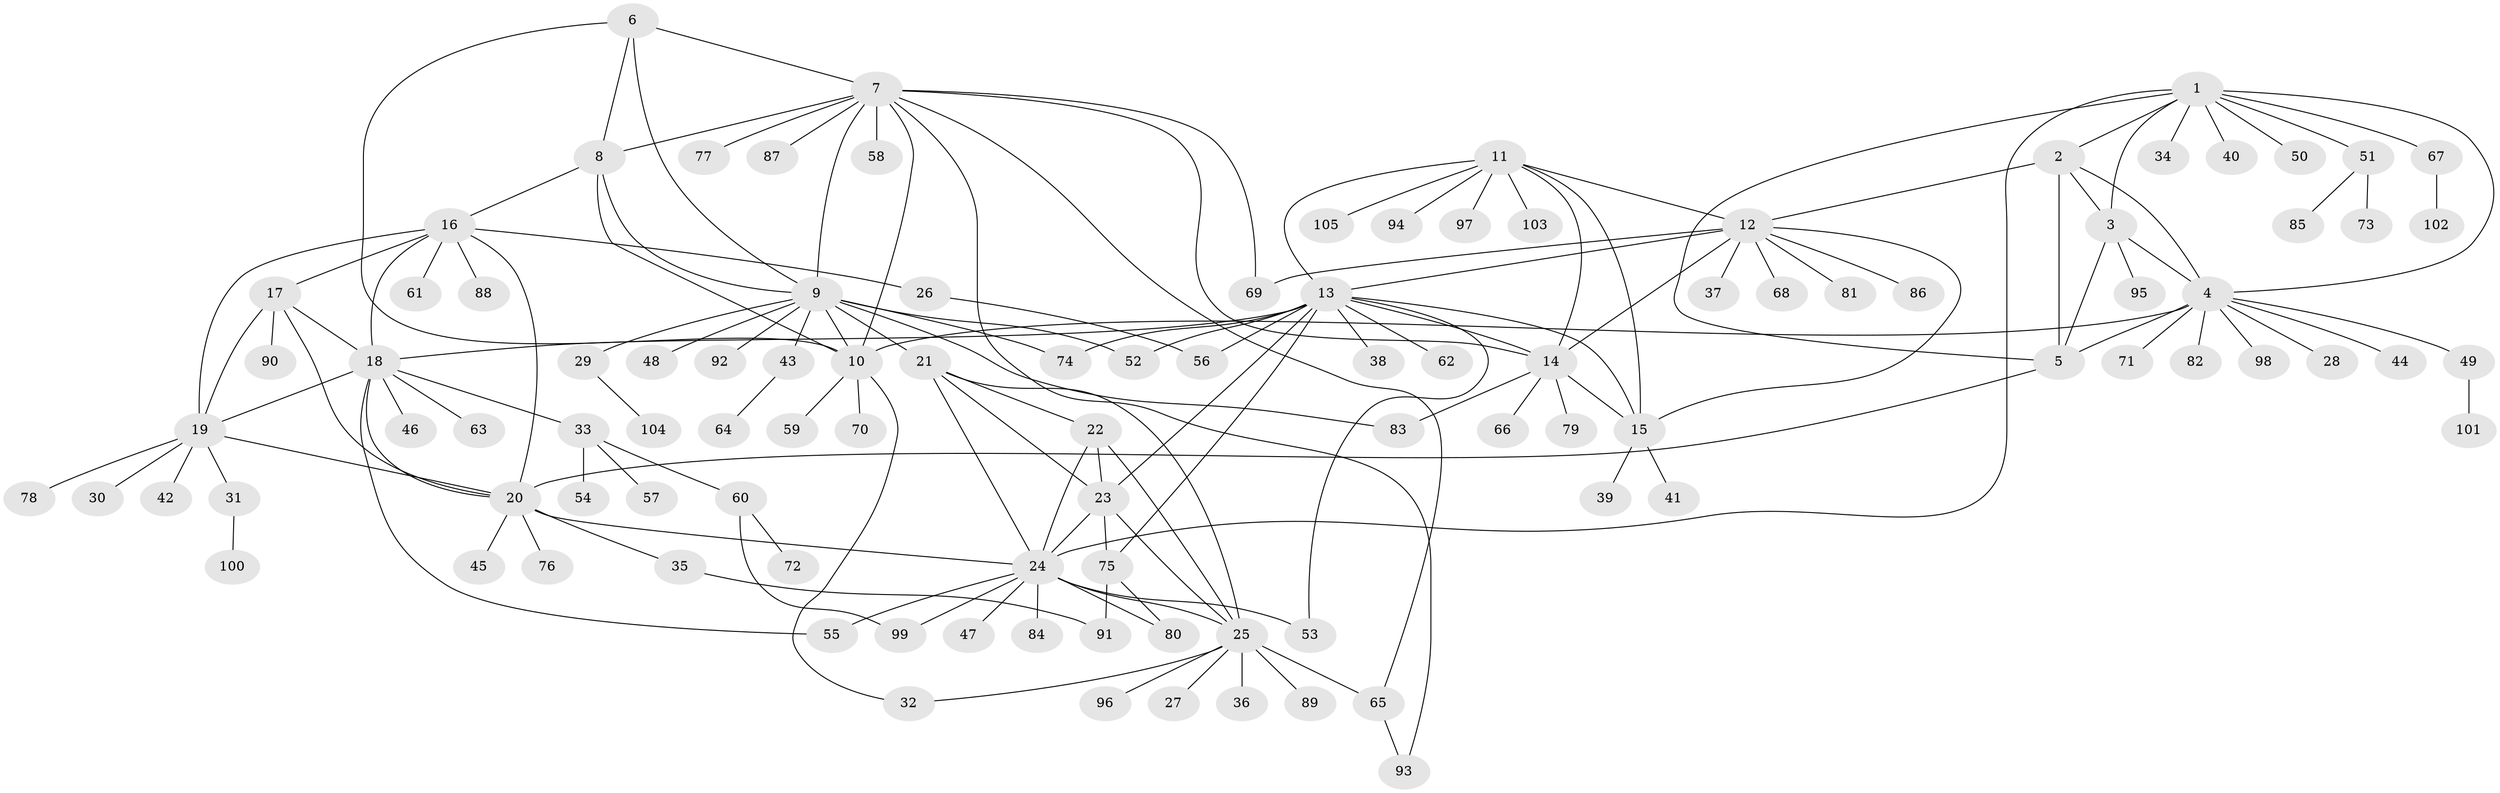 // Generated by graph-tools (version 1.1) at 2025/16/03/09/25 04:16:07]
// undirected, 105 vertices, 154 edges
graph export_dot {
graph [start="1"]
  node [color=gray90,style=filled];
  1;
  2;
  3;
  4;
  5;
  6;
  7;
  8;
  9;
  10;
  11;
  12;
  13;
  14;
  15;
  16;
  17;
  18;
  19;
  20;
  21;
  22;
  23;
  24;
  25;
  26;
  27;
  28;
  29;
  30;
  31;
  32;
  33;
  34;
  35;
  36;
  37;
  38;
  39;
  40;
  41;
  42;
  43;
  44;
  45;
  46;
  47;
  48;
  49;
  50;
  51;
  52;
  53;
  54;
  55;
  56;
  57;
  58;
  59;
  60;
  61;
  62;
  63;
  64;
  65;
  66;
  67;
  68;
  69;
  70;
  71;
  72;
  73;
  74;
  75;
  76;
  77;
  78;
  79;
  80;
  81;
  82;
  83;
  84;
  85;
  86;
  87;
  88;
  89;
  90;
  91;
  92;
  93;
  94;
  95;
  96;
  97;
  98;
  99;
  100;
  101;
  102;
  103;
  104;
  105;
  1 -- 2;
  1 -- 3;
  1 -- 4;
  1 -- 5;
  1 -- 24;
  1 -- 34;
  1 -- 40;
  1 -- 50;
  1 -- 51;
  1 -- 67;
  2 -- 3;
  2 -- 4;
  2 -- 5;
  2 -- 12;
  3 -- 4;
  3 -- 5;
  3 -- 95;
  4 -- 5;
  4 -- 10;
  4 -- 28;
  4 -- 44;
  4 -- 49;
  4 -- 71;
  4 -- 82;
  4 -- 98;
  5 -- 20;
  6 -- 7;
  6 -- 8;
  6 -- 9;
  6 -- 10;
  7 -- 8;
  7 -- 9;
  7 -- 10;
  7 -- 14;
  7 -- 58;
  7 -- 65;
  7 -- 69;
  7 -- 77;
  7 -- 87;
  7 -- 93;
  8 -- 9;
  8 -- 10;
  8 -- 16;
  9 -- 10;
  9 -- 21;
  9 -- 29;
  9 -- 43;
  9 -- 48;
  9 -- 52;
  9 -- 74;
  9 -- 83;
  9 -- 92;
  10 -- 32;
  10 -- 59;
  10 -- 70;
  11 -- 12;
  11 -- 13;
  11 -- 14;
  11 -- 15;
  11 -- 94;
  11 -- 97;
  11 -- 103;
  11 -- 105;
  12 -- 13;
  12 -- 14;
  12 -- 15;
  12 -- 37;
  12 -- 68;
  12 -- 69;
  12 -- 81;
  12 -- 86;
  13 -- 14;
  13 -- 15;
  13 -- 18;
  13 -- 23;
  13 -- 38;
  13 -- 52;
  13 -- 53;
  13 -- 56;
  13 -- 62;
  13 -- 74;
  13 -- 75;
  14 -- 15;
  14 -- 66;
  14 -- 79;
  14 -- 83;
  15 -- 39;
  15 -- 41;
  16 -- 17;
  16 -- 18;
  16 -- 19;
  16 -- 20;
  16 -- 26;
  16 -- 61;
  16 -- 88;
  17 -- 18;
  17 -- 19;
  17 -- 20;
  17 -- 90;
  18 -- 19;
  18 -- 20;
  18 -- 33;
  18 -- 46;
  18 -- 55;
  18 -- 63;
  19 -- 20;
  19 -- 30;
  19 -- 31;
  19 -- 42;
  19 -- 78;
  20 -- 24;
  20 -- 35;
  20 -- 45;
  20 -- 76;
  21 -- 22;
  21 -- 23;
  21 -- 24;
  21 -- 25;
  22 -- 23;
  22 -- 24;
  22 -- 25;
  23 -- 24;
  23 -- 25;
  23 -- 75;
  24 -- 25;
  24 -- 47;
  24 -- 53;
  24 -- 55;
  24 -- 80;
  24 -- 84;
  24 -- 99;
  25 -- 27;
  25 -- 32;
  25 -- 36;
  25 -- 65;
  25 -- 89;
  25 -- 96;
  26 -- 56;
  29 -- 104;
  31 -- 100;
  33 -- 54;
  33 -- 57;
  33 -- 60;
  35 -- 91;
  43 -- 64;
  49 -- 101;
  51 -- 73;
  51 -- 85;
  60 -- 72;
  60 -- 99;
  65 -- 93;
  67 -- 102;
  75 -- 80;
  75 -- 91;
}
